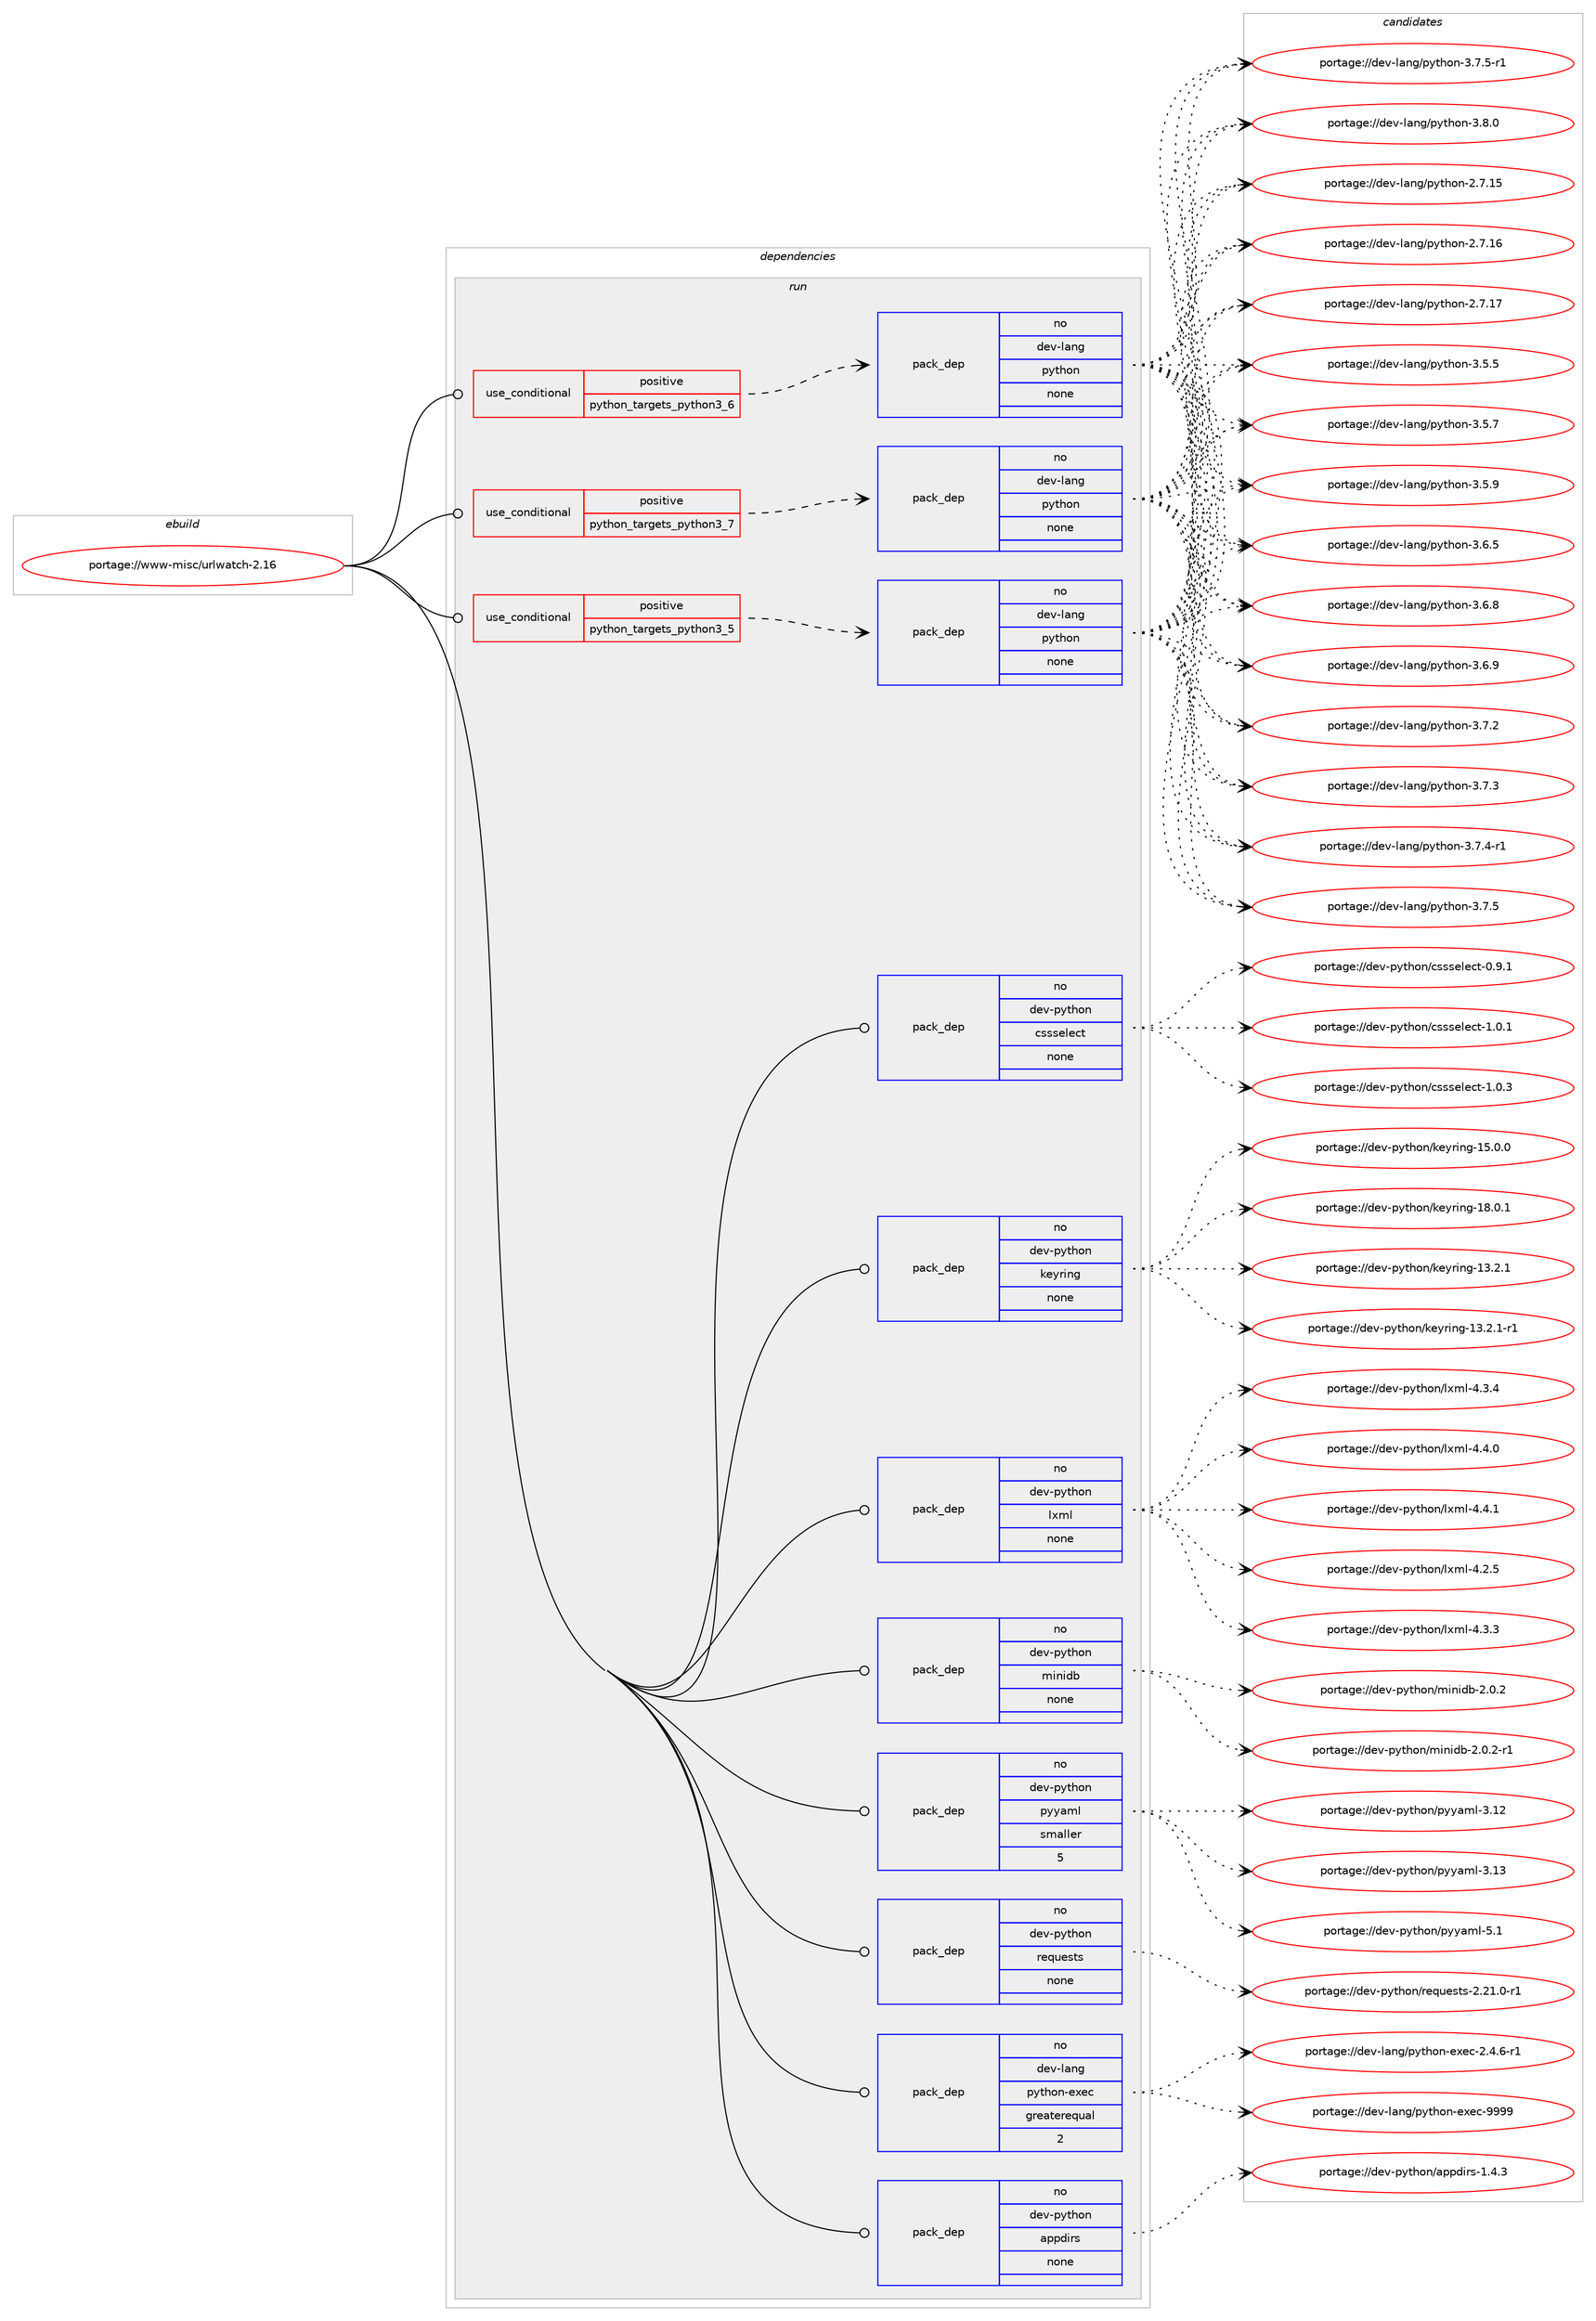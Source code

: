 digraph prolog {

# *************
# Graph options
# *************

newrank=true;
concentrate=true;
compound=true;
graph [rankdir=LR,fontname=Helvetica,fontsize=10,ranksep=1.5];#, ranksep=2.5, nodesep=0.2];
edge  [arrowhead=vee];
node  [fontname=Helvetica,fontsize=10];

# **********
# The ebuild
# **********

subgraph cluster_leftcol {
color=gray;
rank=same;
label=<<i>ebuild</i>>;
id [label="portage://www-misc/urlwatch-2.16", color=red, width=4, href="../www-misc/urlwatch-2.16.svg"];
}

# ****************
# The dependencies
# ****************

subgraph cluster_midcol {
color=gray;
label=<<i>dependencies</i>>;
subgraph cluster_compile {
fillcolor="#eeeeee";
style=filled;
label=<<i>compile</i>>;
}
subgraph cluster_compileandrun {
fillcolor="#eeeeee";
style=filled;
label=<<i>compile and run</i>>;
}
subgraph cluster_run {
fillcolor="#eeeeee";
style=filled;
label=<<i>run</i>>;
subgraph cond106476 {
dependency442781 [label=<<TABLE BORDER="0" CELLBORDER="1" CELLSPACING="0" CELLPADDING="4"><TR><TD ROWSPAN="3" CELLPADDING="10">use_conditional</TD></TR><TR><TD>positive</TD></TR><TR><TD>python_targets_python3_5</TD></TR></TABLE>>, shape=none, color=red];
subgraph pack328441 {
dependency442782 [label=<<TABLE BORDER="0" CELLBORDER="1" CELLSPACING="0" CELLPADDING="4" WIDTH="220"><TR><TD ROWSPAN="6" CELLPADDING="30">pack_dep</TD></TR><TR><TD WIDTH="110">no</TD></TR><TR><TD>dev-lang</TD></TR><TR><TD>python</TD></TR><TR><TD>none</TD></TR><TR><TD></TD></TR></TABLE>>, shape=none, color=blue];
}
dependency442781:e -> dependency442782:w [weight=20,style="dashed",arrowhead="vee"];
}
id:e -> dependency442781:w [weight=20,style="solid",arrowhead="odot"];
subgraph cond106477 {
dependency442783 [label=<<TABLE BORDER="0" CELLBORDER="1" CELLSPACING="0" CELLPADDING="4"><TR><TD ROWSPAN="3" CELLPADDING="10">use_conditional</TD></TR><TR><TD>positive</TD></TR><TR><TD>python_targets_python3_6</TD></TR></TABLE>>, shape=none, color=red];
subgraph pack328442 {
dependency442784 [label=<<TABLE BORDER="0" CELLBORDER="1" CELLSPACING="0" CELLPADDING="4" WIDTH="220"><TR><TD ROWSPAN="6" CELLPADDING="30">pack_dep</TD></TR><TR><TD WIDTH="110">no</TD></TR><TR><TD>dev-lang</TD></TR><TR><TD>python</TD></TR><TR><TD>none</TD></TR><TR><TD></TD></TR></TABLE>>, shape=none, color=blue];
}
dependency442783:e -> dependency442784:w [weight=20,style="dashed",arrowhead="vee"];
}
id:e -> dependency442783:w [weight=20,style="solid",arrowhead="odot"];
subgraph cond106478 {
dependency442785 [label=<<TABLE BORDER="0" CELLBORDER="1" CELLSPACING="0" CELLPADDING="4"><TR><TD ROWSPAN="3" CELLPADDING="10">use_conditional</TD></TR><TR><TD>positive</TD></TR><TR><TD>python_targets_python3_7</TD></TR></TABLE>>, shape=none, color=red];
subgraph pack328443 {
dependency442786 [label=<<TABLE BORDER="0" CELLBORDER="1" CELLSPACING="0" CELLPADDING="4" WIDTH="220"><TR><TD ROWSPAN="6" CELLPADDING="30">pack_dep</TD></TR><TR><TD WIDTH="110">no</TD></TR><TR><TD>dev-lang</TD></TR><TR><TD>python</TD></TR><TR><TD>none</TD></TR><TR><TD></TD></TR></TABLE>>, shape=none, color=blue];
}
dependency442785:e -> dependency442786:w [weight=20,style="dashed",arrowhead="vee"];
}
id:e -> dependency442785:w [weight=20,style="solid",arrowhead="odot"];
subgraph pack328444 {
dependency442787 [label=<<TABLE BORDER="0" CELLBORDER="1" CELLSPACING="0" CELLPADDING="4" WIDTH="220"><TR><TD ROWSPAN="6" CELLPADDING="30">pack_dep</TD></TR><TR><TD WIDTH="110">no</TD></TR><TR><TD>dev-lang</TD></TR><TR><TD>python-exec</TD></TR><TR><TD>greaterequal</TD></TR><TR><TD>2</TD></TR></TABLE>>, shape=none, color=blue];
}
id:e -> dependency442787:w [weight=20,style="solid",arrowhead="odot"];
subgraph pack328445 {
dependency442788 [label=<<TABLE BORDER="0" CELLBORDER="1" CELLSPACING="0" CELLPADDING="4" WIDTH="220"><TR><TD ROWSPAN="6" CELLPADDING="30">pack_dep</TD></TR><TR><TD WIDTH="110">no</TD></TR><TR><TD>dev-python</TD></TR><TR><TD>appdirs</TD></TR><TR><TD>none</TD></TR><TR><TD></TD></TR></TABLE>>, shape=none, color=blue];
}
id:e -> dependency442788:w [weight=20,style="solid",arrowhead="odot"];
subgraph pack328446 {
dependency442789 [label=<<TABLE BORDER="0" CELLBORDER="1" CELLSPACING="0" CELLPADDING="4" WIDTH="220"><TR><TD ROWSPAN="6" CELLPADDING="30">pack_dep</TD></TR><TR><TD WIDTH="110">no</TD></TR><TR><TD>dev-python</TD></TR><TR><TD>cssselect</TD></TR><TR><TD>none</TD></TR><TR><TD></TD></TR></TABLE>>, shape=none, color=blue];
}
id:e -> dependency442789:w [weight=20,style="solid",arrowhead="odot"];
subgraph pack328447 {
dependency442790 [label=<<TABLE BORDER="0" CELLBORDER="1" CELLSPACING="0" CELLPADDING="4" WIDTH="220"><TR><TD ROWSPAN="6" CELLPADDING="30">pack_dep</TD></TR><TR><TD WIDTH="110">no</TD></TR><TR><TD>dev-python</TD></TR><TR><TD>keyring</TD></TR><TR><TD>none</TD></TR><TR><TD></TD></TR></TABLE>>, shape=none, color=blue];
}
id:e -> dependency442790:w [weight=20,style="solid",arrowhead="odot"];
subgraph pack328448 {
dependency442791 [label=<<TABLE BORDER="0" CELLBORDER="1" CELLSPACING="0" CELLPADDING="4" WIDTH="220"><TR><TD ROWSPAN="6" CELLPADDING="30">pack_dep</TD></TR><TR><TD WIDTH="110">no</TD></TR><TR><TD>dev-python</TD></TR><TR><TD>lxml</TD></TR><TR><TD>none</TD></TR><TR><TD></TD></TR></TABLE>>, shape=none, color=blue];
}
id:e -> dependency442791:w [weight=20,style="solid",arrowhead="odot"];
subgraph pack328449 {
dependency442792 [label=<<TABLE BORDER="0" CELLBORDER="1" CELLSPACING="0" CELLPADDING="4" WIDTH="220"><TR><TD ROWSPAN="6" CELLPADDING="30">pack_dep</TD></TR><TR><TD WIDTH="110">no</TD></TR><TR><TD>dev-python</TD></TR><TR><TD>minidb</TD></TR><TR><TD>none</TD></TR><TR><TD></TD></TR></TABLE>>, shape=none, color=blue];
}
id:e -> dependency442792:w [weight=20,style="solid",arrowhead="odot"];
subgraph pack328450 {
dependency442793 [label=<<TABLE BORDER="0" CELLBORDER="1" CELLSPACING="0" CELLPADDING="4" WIDTH="220"><TR><TD ROWSPAN="6" CELLPADDING="30">pack_dep</TD></TR><TR><TD WIDTH="110">no</TD></TR><TR><TD>dev-python</TD></TR><TR><TD>pyyaml</TD></TR><TR><TD>smaller</TD></TR><TR><TD>5</TD></TR></TABLE>>, shape=none, color=blue];
}
id:e -> dependency442793:w [weight=20,style="solid",arrowhead="odot"];
subgraph pack328451 {
dependency442794 [label=<<TABLE BORDER="0" CELLBORDER="1" CELLSPACING="0" CELLPADDING="4" WIDTH="220"><TR><TD ROWSPAN="6" CELLPADDING="30">pack_dep</TD></TR><TR><TD WIDTH="110">no</TD></TR><TR><TD>dev-python</TD></TR><TR><TD>requests</TD></TR><TR><TD>none</TD></TR><TR><TD></TD></TR></TABLE>>, shape=none, color=blue];
}
id:e -> dependency442794:w [weight=20,style="solid",arrowhead="odot"];
}
}

# **************
# The candidates
# **************

subgraph cluster_choices {
rank=same;
color=gray;
label=<<i>candidates</i>>;

subgraph choice328441 {
color=black;
nodesep=1;
choiceportage10010111845108971101034711212111610411111045504655464953 [label="portage://dev-lang/python-2.7.15", color=red, width=4,href="../dev-lang/python-2.7.15.svg"];
choiceportage10010111845108971101034711212111610411111045504655464954 [label="portage://dev-lang/python-2.7.16", color=red, width=4,href="../dev-lang/python-2.7.16.svg"];
choiceportage10010111845108971101034711212111610411111045504655464955 [label="portage://dev-lang/python-2.7.17", color=red, width=4,href="../dev-lang/python-2.7.17.svg"];
choiceportage100101118451089711010347112121116104111110455146534653 [label="portage://dev-lang/python-3.5.5", color=red, width=4,href="../dev-lang/python-3.5.5.svg"];
choiceportage100101118451089711010347112121116104111110455146534655 [label="portage://dev-lang/python-3.5.7", color=red, width=4,href="../dev-lang/python-3.5.7.svg"];
choiceportage100101118451089711010347112121116104111110455146534657 [label="portage://dev-lang/python-3.5.9", color=red, width=4,href="../dev-lang/python-3.5.9.svg"];
choiceportage100101118451089711010347112121116104111110455146544653 [label="portage://dev-lang/python-3.6.5", color=red, width=4,href="../dev-lang/python-3.6.5.svg"];
choiceportage100101118451089711010347112121116104111110455146544656 [label="portage://dev-lang/python-3.6.8", color=red, width=4,href="../dev-lang/python-3.6.8.svg"];
choiceportage100101118451089711010347112121116104111110455146544657 [label="portage://dev-lang/python-3.6.9", color=red, width=4,href="../dev-lang/python-3.6.9.svg"];
choiceportage100101118451089711010347112121116104111110455146554650 [label="portage://dev-lang/python-3.7.2", color=red, width=4,href="../dev-lang/python-3.7.2.svg"];
choiceportage100101118451089711010347112121116104111110455146554651 [label="portage://dev-lang/python-3.7.3", color=red, width=4,href="../dev-lang/python-3.7.3.svg"];
choiceportage1001011184510897110103471121211161041111104551465546524511449 [label="portage://dev-lang/python-3.7.4-r1", color=red, width=4,href="../dev-lang/python-3.7.4-r1.svg"];
choiceportage100101118451089711010347112121116104111110455146554653 [label="portage://dev-lang/python-3.7.5", color=red, width=4,href="../dev-lang/python-3.7.5.svg"];
choiceportage1001011184510897110103471121211161041111104551465546534511449 [label="portage://dev-lang/python-3.7.5-r1", color=red, width=4,href="../dev-lang/python-3.7.5-r1.svg"];
choiceportage100101118451089711010347112121116104111110455146564648 [label="portage://dev-lang/python-3.8.0", color=red, width=4,href="../dev-lang/python-3.8.0.svg"];
dependency442782:e -> choiceportage10010111845108971101034711212111610411111045504655464953:w [style=dotted,weight="100"];
dependency442782:e -> choiceportage10010111845108971101034711212111610411111045504655464954:w [style=dotted,weight="100"];
dependency442782:e -> choiceportage10010111845108971101034711212111610411111045504655464955:w [style=dotted,weight="100"];
dependency442782:e -> choiceportage100101118451089711010347112121116104111110455146534653:w [style=dotted,weight="100"];
dependency442782:e -> choiceportage100101118451089711010347112121116104111110455146534655:w [style=dotted,weight="100"];
dependency442782:e -> choiceportage100101118451089711010347112121116104111110455146534657:w [style=dotted,weight="100"];
dependency442782:e -> choiceportage100101118451089711010347112121116104111110455146544653:w [style=dotted,weight="100"];
dependency442782:e -> choiceportage100101118451089711010347112121116104111110455146544656:w [style=dotted,weight="100"];
dependency442782:e -> choiceportage100101118451089711010347112121116104111110455146544657:w [style=dotted,weight="100"];
dependency442782:e -> choiceportage100101118451089711010347112121116104111110455146554650:w [style=dotted,weight="100"];
dependency442782:e -> choiceportage100101118451089711010347112121116104111110455146554651:w [style=dotted,weight="100"];
dependency442782:e -> choiceportage1001011184510897110103471121211161041111104551465546524511449:w [style=dotted,weight="100"];
dependency442782:e -> choiceportage100101118451089711010347112121116104111110455146554653:w [style=dotted,weight="100"];
dependency442782:e -> choiceportage1001011184510897110103471121211161041111104551465546534511449:w [style=dotted,weight="100"];
dependency442782:e -> choiceportage100101118451089711010347112121116104111110455146564648:w [style=dotted,weight="100"];
}
subgraph choice328442 {
color=black;
nodesep=1;
choiceportage10010111845108971101034711212111610411111045504655464953 [label="portage://dev-lang/python-2.7.15", color=red, width=4,href="../dev-lang/python-2.7.15.svg"];
choiceportage10010111845108971101034711212111610411111045504655464954 [label="portage://dev-lang/python-2.7.16", color=red, width=4,href="../dev-lang/python-2.7.16.svg"];
choiceportage10010111845108971101034711212111610411111045504655464955 [label="portage://dev-lang/python-2.7.17", color=red, width=4,href="../dev-lang/python-2.7.17.svg"];
choiceportage100101118451089711010347112121116104111110455146534653 [label="portage://dev-lang/python-3.5.5", color=red, width=4,href="../dev-lang/python-3.5.5.svg"];
choiceportage100101118451089711010347112121116104111110455146534655 [label="portage://dev-lang/python-3.5.7", color=red, width=4,href="../dev-lang/python-3.5.7.svg"];
choiceportage100101118451089711010347112121116104111110455146534657 [label="portage://dev-lang/python-3.5.9", color=red, width=4,href="../dev-lang/python-3.5.9.svg"];
choiceportage100101118451089711010347112121116104111110455146544653 [label="portage://dev-lang/python-3.6.5", color=red, width=4,href="../dev-lang/python-3.6.5.svg"];
choiceportage100101118451089711010347112121116104111110455146544656 [label="portage://dev-lang/python-3.6.8", color=red, width=4,href="../dev-lang/python-3.6.8.svg"];
choiceportage100101118451089711010347112121116104111110455146544657 [label="portage://dev-lang/python-3.6.9", color=red, width=4,href="../dev-lang/python-3.6.9.svg"];
choiceportage100101118451089711010347112121116104111110455146554650 [label="portage://dev-lang/python-3.7.2", color=red, width=4,href="../dev-lang/python-3.7.2.svg"];
choiceportage100101118451089711010347112121116104111110455146554651 [label="portage://dev-lang/python-3.7.3", color=red, width=4,href="../dev-lang/python-3.7.3.svg"];
choiceportage1001011184510897110103471121211161041111104551465546524511449 [label="portage://dev-lang/python-3.7.4-r1", color=red, width=4,href="../dev-lang/python-3.7.4-r1.svg"];
choiceportage100101118451089711010347112121116104111110455146554653 [label="portage://dev-lang/python-3.7.5", color=red, width=4,href="../dev-lang/python-3.7.5.svg"];
choiceportage1001011184510897110103471121211161041111104551465546534511449 [label="portage://dev-lang/python-3.7.5-r1", color=red, width=4,href="../dev-lang/python-3.7.5-r1.svg"];
choiceportage100101118451089711010347112121116104111110455146564648 [label="portage://dev-lang/python-3.8.0", color=red, width=4,href="../dev-lang/python-3.8.0.svg"];
dependency442784:e -> choiceportage10010111845108971101034711212111610411111045504655464953:w [style=dotted,weight="100"];
dependency442784:e -> choiceportage10010111845108971101034711212111610411111045504655464954:w [style=dotted,weight="100"];
dependency442784:e -> choiceportage10010111845108971101034711212111610411111045504655464955:w [style=dotted,weight="100"];
dependency442784:e -> choiceportage100101118451089711010347112121116104111110455146534653:w [style=dotted,weight="100"];
dependency442784:e -> choiceportage100101118451089711010347112121116104111110455146534655:w [style=dotted,weight="100"];
dependency442784:e -> choiceportage100101118451089711010347112121116104111110455146534657:w [style=dotted,weight="100"];
dependency442784:e -> choiceportage100101118451089711010347112121116104111110455146544653:w [style=dotted,weight="100"];
dependency442784:e -> choiceportage100101118451089711010347112121116104111110455146544656:w [style=dotted,weight="100"];
dependency442784:e -> choiceportage100101118451089711010347112121116104111110455146544657:w [style=dotted,weight="100"];
dependency442784:e -> choiceportage100101118451089711010347112121116104111110455146554650:w [style=dotted,weight="100"];
dependency442784:e -> choiceportage100101118451089711010347112121116104111110455146554651:w [style=dotted,weight="100"];
dependency442784:e -> choiceportage1001011184510897110103471121211161041111104551465546524511449:w [style=dotted,weight="100"];
dependency442784:e -> choiceportage100101118451089711010347112121116104111110455146554653:w [style=dotted,weight="100"];
dependency442784:e -> choiceportage1001011184510897110103471121211161041111104551465546534511449:w [style=dotted,weight="100"];
dependency442784:e -> choiceportage100101118451089711010347112121116104111110455146564648:w [style=dotted,weight="100"];
}
subgraph choice328443 {
color=black;
nodesep=1;
choiceportage10010111845108971101034711212111610411111045504655464953 [label="portage://dev-lang/python-2.7.15", color=red, width=4,href="../dev-lang/python-2.7.15.svg"];
choiceportage10010111845108971101034711212111610411111045504655464954 [label="portage://dev-lang/python-2.7.16", color=red, width=4,href="../dev-lang/python-2.7.16.svg"];
choiceportage10010111845108971101034711212111610411111045504655464955 [label="portage://dev-lang/python-2.7.17", color=red, width=4,href="../dev-lang/python-2.7.17.svg"];
choiceportage100101118451089711010347112121116104111110455146534653 [label="portage://dev-lang/python-3.5.5", color=red, width=4,href="../dev-lang/python-3.5.5.svg"];
choiceportage100101118451089711010347112121116104111110455146534655 [label="portage://dev-lang/python-3.5.7", color=red, width=4,href="../dev-lang/python-3.5.7.svg"];
choiceportage100101118451089711010347112121116104111110455146534657 [label="portage://dev-lang/python-3.5.9", color=red, width=4,href="../dev-lang/python-3.5.9.svg"];
choiceportage100101118451089711010347112121116104111110455146544653 [label="portage://dev-lang/python-3.6.5", color=red, width=4,href="../dev-lang/python-3.6.5.svg"];
choiceportage100101118451089711010347112121116104111110455146544656 [label="portage://dev-lang/python-3.6.8", color=red, width=4,href="../dev-lang/python-3.6.8.svg"];
choiceportage100101118451089711010347112121116104111110455146544657 [label="portage://dev-lang/python-3.6.9", color=red, width=4,href="../dev-lang/python-3.6.9.svg"];
choiceportage100101118451089711010347112121116104111110455146554650 [label="portage://dev-lang/python-3.7.2", color=red, width=4,href="../dev-lang/python-3.7.2.svg"];
choiceportage100101118451089711010347112121116104111110455146554651 [label="portage://dev-lang/python-3.7.3", color=red, width=4,href="../dev-lang/python-3.7.3.svg"];
choiceportage1001011184510897110103471121211161041111104551465546524511449 [label="portage://dev-lang/python-3.7.4-r1", color=red, width=4,href="../dev-lang/python-3.7.4-r1.svg"];
choiceportage100101118451089711010347112121116104111110455146554653 [label="portage://dev-lang/python-3.7.5", color=red, width=4,href="../dev-lang/python-3.7.5.svg"];
choiceportage1001011184510897110103471121211161041111104551465546534511449 [label="portage://dev-lang/python-3.7.5-r1", color=red, width=4,href="../dev-lang/python-3.7.5-r1.svg"];
choiceportage100101118451089711010347112121116104111110455146564648 [label="portage://dev-lang/python-3.8.0", color=red, width=4,href="../dev-lang/python-3.8.0.svg"];
dependency442786:e -> choiceportage10010111845108971101034711212111610411111045504655464953:w [style=dotted,weight="100"];
dependency442786:e -> choiceportage10010111845108971101034711212111610411111045504655464954:w [style=dotted,weight="100"];
dependency442786:e -> choiceportage10010111845108971101034711212111610411111045504655464955:w [style=dotted,weight="100"];
dependency442786:e -> choiceportage100101118451089711010347112121116104111110455146534653:w [style=dotted,weight="100"];
dependency442786:e -> choiceportage100101118451089711010347112121116104111110455146534655:w [style=dotted,weight="100"];
dependency442786:e -> choiceportage100101118451089711010347112121116104111110455146534657:w [style=dotted,weight="100"];
dependency442786:e -> choiceportage100101118451089711010347112121116104111110455146544653:w [style=dotted,weight="100"];
dependency442786:e -> choiceportage100101118451089711010347112121116104111110455146544656:w [style=dotted,weight="100"];
dependency442786:e -> choiceportage100101118451089711010347112121116104111110455146544657:w [style=dotted,weight="100"];
dependency442786:e -> choiceportage100101118451089711010347112121116104111110455146554650:w [style=dotted,weight="100"];
dependency442786:e -> choiceportage100101118451089711010347112121116104111110455146554651:w [style=dotted,weight="100"];
dependency442786:e -> choiceportage1001011184510897110103471121211161041111104551465546524511449:w [style=dotted,weight="100"];
dependency442786:e -> choiceportage100101118451089711010347112121116104111110455146554653:w [style=dotted,weight="100"];
dependency442786:e -> choiceportage1001011184510897110103471121211161041111104551465546534511449:w [style=dotted,weight="100"];
dependency442786:e -> choiceportage100101118451089711010347112121116104111110455146564648:w [style=dotted,weight="100"];
}
subgraph choice328444 {
color=black;
nodesep=1;
choiceportage10010111845108971101034711212111610411111045101120101994550465246544511449 [label="portage://dev-lang/python-exec-2.4.6-r1", color=red, width=4,href="../dev-lang/python-exec-2.4.6-r1.svg"];
choiceportage10010111845108971101034711212111610411111045101120101994557575757 [label="portage://dev-lang/python-exec-9999", color=red, width=4,href="../dev-lang/python-exec-9999.svg"];
dependency442787:e -> choiceportage10010111845108971101034711212111610411111045101120101994550465246544511449:w [style=dotted,weight="100"];
dependency442787:e -> choiceportage10010111845108971101034711212111610411111045101120101994557575757:w [style=dotted,weight="100"];
}
subgraph choice328445 {
color=black;
nodesep=1;
choiceportage100101118451121211161041111104797112112100105114115454946524651 [label="portage://dev-python/appdirs-1.4.3", color=red, width=4,href="../dev-python/appdirs-1.4.3.svg"];
dependency442788:e -> choiceportage100101118451121211161041111104797112112100105114115454946524651:w [style=dotted,weight="100"];
}
subgraph choice328446 {
color=black;
nodesep=1;
choiceportage10010111845112121116104111110479911511511510110810199116454846574649 [label="portage://dev-python/cssselect-0.9.1", color=red, width=4,href="../dev-python/cssselect-0.9.1.svg"];
choiceportage10010111845112121116104111110479911511511510110810199116454946484649 [label="portage://dev-python/cssselect-1.0.1", color=red, width=4,href="../dev-python/cssselect-1.0.1.svg"];
choiceportage10010111845112121116104111110479911511511510110810199116454946484651 [label="portage://dev-python/cssselect-1.0.3", color=red, width=4,href="../dev-python/cssselect-1.0.3.svg"];
dependency442789:e -> choiceportage10010111845112121116104111110479911511511510110810199116454846574649:w [style=dotted,weight="100"];
dependency442789:e -> choiceportage10010111845112121116104111110479911511511510110810199116454946484649:w [style=dotted,weight="100"];
dependency442789:e -> choiceportage10010111845112121116104111110479911511511510110810199116454946484651:w [style=dotted,weight="100"];
}
subgraph choice328447 {
color=black;
nodesep=1;
choiceportage100101118451121211161041111104710710112111410511010345495146504649 [label="portage://dev-python/keyring-13.2.1", color=red, width=4,href="../dev-python/keyring-13.2.1.svg"];
choiceportage1001011184511212111610411111047107101121114105110103454951465046494511449 [label="portage://dev-python/keyring-13.2.1-r1", color=red, width=4,href="../dev-python/keyring-13.2.1-r1.svg"];
choiceportage100101118451121211161041111104710710112111410511010345495346484648 [label="portage://dev-python/keyring-15.0.0", color=red, width=4,href="../dev-python/keyring-15.0.0.svg"];
choiceportage100101118451121211161041111104710710112111410511010345495646484649 [label="portage://dev-python/keyring-18.0.1", color=red, width=4,href="../dev-python/keyring-18.0.1.svg"];
dependency442790:e -> choiceportage100101118451121211161041111104710710112111410511010345495146504649:w [style=dotted,weight="100"];
dependency442790:e -> choiceportage1001011184511212111610411111047107101121114105110103454951465046494511449:w [style=dotted,weight="100"];
dependency442790:e -> choiceportage100101118451121211161041111104710710112111410511010345495346484648:w [style=dotted,weight="100"];
dependency442790:e -> choiceportage100101118451121211161041111104710710112111410511010345495646484649:w [style=dotted,weight="100"];
}
subgraph choice328448 {
color=black;
nodesep=1;
choiceportage1001011184511212111610411111047108120109108455246504653 [label="portage://dev-python/lxml-4.2.5", color=red, width=4,href="../dev-python/lxml-4.2.5.svg"];
choiceportage1001011184511212111610411111047108120109108455246514651 [label="portage://dev-python/lxml-4.3.3", color=red, width=4,href="../dev-python/lxml-4.3.3.svg"];
choiceportage1001011184511212111610411111047108120109108455246514652 [label="portage://dev-python/lxml-4.3.4", color=red, width=4,href="../dev-python/lxml-4.3.4.svg"];
choiceportage1001011184511212111610411111047108120109108455246524648 [label="portage://dev-python/lxml-4.4.0", color=red, width=4,href="../dev-python/lxml-4.4.0.svg"];
choiceportage1001011184511212111610411111047108120109108455246524649 [label="portage://dev-python/lxml-4.4.1", color=red, width=4,href="../dev-python/lxml-4.4.1.svg"];
dependency442791:e -> choiceportage1001011184511212111610411111047108120109108455246504653:w [style=dotted,weight="100"];
dependency442791:e -> choiceportage1001011184511212111610411111047108120109108455246514651:w [style=dotted,weight="100"];
dependency442791:e -> choiceportage1001011184511212111610411111047108120109108455246514652:w [style=dotted,weight="100"];
dependency442791:e -> choiceportage1001011184511212111610411111047108120109108455246524648:w [style=dotted,weight="100"];
dependency442791:e -> choiceportage1001011184511212111610411111047108120109108455246524649:w [style=dotted,weight="100"];
}
subgraph choice328449 {
color=black;
nodesep=1;
choiceportage100101118451121211161041111104710910511010510098455046484650 [label="portage://dev-python/minidb-2.0.2", color=red, width=4,href="../dev-python/minidb-2.0.2.svg"];
choiceportage1001011184511212111610411111047109105110105100984550464846504511449 [label="portage://dev-python/minidb-2.0.2-r1", color=red, width=4,href="../dev-python/minidb-2.0.2-r1.svg"];
dependency442792:e -> choiceportage100101118451121211161041111104710910511010510098455046484650:w [style=dotted,weight="100"];
dependency442792:e -> choiceportage1001011184511212111610411111047109105110105100984550464846504511449:w [style=dotted,weight="100"];
}
subgraph choice328450 {
color=black;
nodesep=1;
choiceportage1001011184511212111610411111047112121121971091084551464950 [label="portage://dev-python/pyyaml-3.12", color=red, width=4,href="../dev-python/pyyaml-3.12.svg"];
choiceportage1001011184511212111610411111047112121121971091084551464951 [label="portage://dev-python/pyyaml-3.13", color=red, width=4,href="../dev-python/pyyaml-3.13.svg"];
choiceportage10010111845112121116104111110471121211219710910845534649 [label="portage://dev-python/pyyaml-5.1", color=red, width=4,href="../dev-python/pyyaml-5.1.svg"];
dependency442793:e -> choiceportage1001011184511212111610411111047112121121971091084551464950:w [style=dotted,weight="100"];
dependency442793:e -> choiceportage1001011184511212111610411111047112121121971091084551464951:w [style=dotted,weight="100"];
dependency442793:e -> choiceportage10010111845112121116104111110471121211219710910845534649:w [style=dotted,weight="100"];
}
subgraph choice328451 {
color=black;
nodesep=1;
choiceportage1001011184511212111610411111047114101113117101115116115455046504946484511449 [label="portage://dev-python/requests-2.21.0-r1", color=red, width=4,href="../dev-python/requests-2.21.0-r1.svg"];
dependency442794:e -> choiceportage1001011184511212111610411111047114101113117101115116115455046504946484511449:w [style=dotted,weight="100"];
}
}

}
